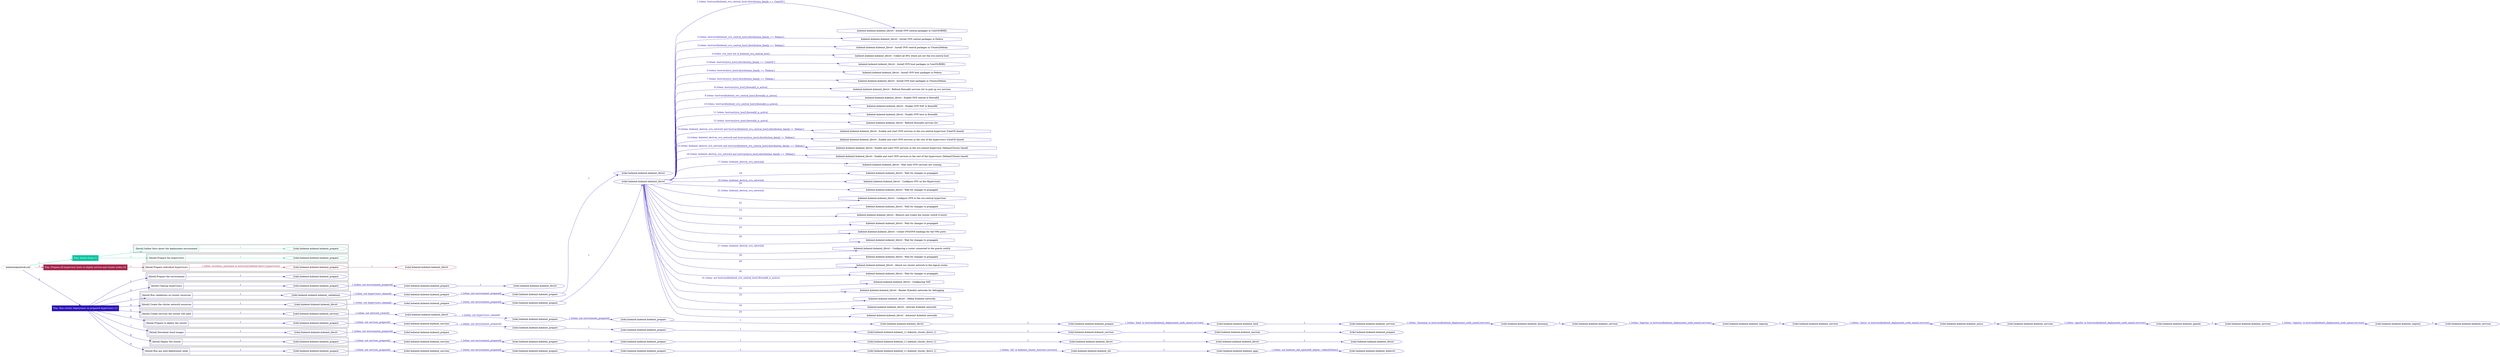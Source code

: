 digraph {
	graph [concentrate=true ordering=in rankdir=LR ratio=fill]
	edge [esep=5 sep=10]
	"kubeinit/playbook.yml" [id=root_node style=dotted]
	play_cf764a3a [label="Play: Initial setup (1)" color="#07c5a1" fontcolor="#ffffff" id=play_cf764a3a shape=box style=filled tooltip=localhost]
	"kubeinit/playbook.yml" -> play_cf764a3a [label="1 " color="#07c5a1" fontcolor="#07c5a1" id=edge_32b4a301 labeltooltip="1 " tooltip="1 "]
	subgraph "kubeinit.kubeinit.kubeinit_prepare" {
		role_39698c43 [label="[role] kubeinit.kubeinit.kubeinit_prepare" color="#07c5a1" id=role_39698c43 tooltip="kubeinit.kubeinit.kubeinit_prepare"]
	}
	subgraph "kubeinit.kubeinit.kubeinit_prepare" {
		role_c18be1f5 [label="[role] kubeinit.kubeinit.kubeinit_prepare" color="#07c5a1" id=role_c18be1f5 tooltip="kubeinit.kubeinit.kubeinit_prepare"]
	}
	subgraph "Play: Initial setup (1)" {
		play_cf764a3a -> block_76eb9406 [label=1 color="#07c5a1" fontcolor="#07c5a1" id=edge_3c016e93 labeltooltip=1 tooltip=1]
		subgraph cluster_block_76eb9406 {
			block_76eb9406 [label="[block] Gather facts about the deployment environment" color="#07c5a1" id=block_76eb9406 labeltooltip="Gather facts about the deployment environment" shape=box tooltip="Gather facts about the deployment environment"]
			block_76eb9406 -> role_39698c43 [label="1 " color="#07c5a1" fontcolor="#07c5a1" id=edge_4bbfa613 labeltooltip="1 " tooltip="1 "]
		}
		play_cf764a3a -> block_c5458b0a [label=2 color="#07c5a1" fontcolor="#07c5a1" id=edge_e8290a01 labeltooltip=2 tooltip=2]
		subgraph cluster_block_c5458b0a {
			block_c5458b0a [label="[block] Prepare the hypervisors" color="#07c5a1" id=block_c5458b0a labeltooltip="Prepare the hypervisors" shape=box tooltip="Prepare the hypervisors"]
			block_c5458b0a -> role_c18be1f5 [label="1 " color="#07c5a1" fontcolor="#07c5a1" id=edge_894982d4 labeltooltip="1 " tooltip="1 "]
		}
	}
	play_743d0881 [label="Play: Prepare all hypervisor hosts to deploy service and cluster nodes (0)" color="#a5274b" fontcolor="#ffffff" id=play_743d0881 shape=box style=filled tooltip="Play: Prepare all hypervisor hosts to deploy service and cluster nodes (0)"]
	"kubeinit/playbook.yml" -> play_743d0881 [label="2 " color="#a5274b" fontcolor="#a5274b" id=edge_ac75fa4d labeltooltip="2 " tooltip="2 "]
	subgraph "kubeinit.kubeinit.kubeinit_libvirt" {
		role_fc481f4c [label="[role] kubeinit.kubeinit.kubeinit_libvirt" color="#a5274b" id=role_fc481f4c tooltip="kubeinit.kubeinit.kubeinit_libvirt"]
	}
	subgraph "kubeinit.kubeinit.kubeinit_prepare" {
		role_13c1e236 [label="[role] kubeinit.kubeinit.kubeinit_prepare" color="#a5274b" id=role_13c1e236 tooltip="kubeinit.kubeinit.kubeinit_prepare"]
		role_13c1e236 -> role_fc481f4c [label="1 " color="#a5274b" fontcolor="#a5274b" id=edge_b7ae346c labeltooltip="1 " tooltip="1 "]
	}
	subgraph "Play: Prepare all hypervisor hosts to deploy service and cluster nodes (0)" {
		play_743d0881 -> block_def6708d [label=1 color="#a5274b" fontcolor="#a5274b" id=edge_3615f89e labeltooltip=1 tooltip=1]
		subgraph cluster_block_def6708d {
			block_def6708d [label="[block] Prepare individual hypervisors" color="#a5274b" id=block_def6708d labeltooltip="Prepare individual hypervisors" shape=box tooltip="Prepare individual hypervisors"]
			block_def6708d -> role_13c1e236 [label="1 [when: inventory_hostname in hostvars['kubeinit-facts'].hypervisors]" color="#a5274b" fontcolor="#a5274b" id=edge_7705cec2 labeltooltip="1 [when: inventory_hostname in hostvars['kubeinit-facts'].hypervisors]" tooltip="1 [when: inventory_hostname in hostvars['kubeinit-facts'].hypervisors]"]
		}
	}
	play_0559a808 [label="Play: Run cluster deployment on prepared hypervisors (1)" color="#2a14b8" fontcolor="#ffffff" id=play_0559a808 shape=box style=filled tooltip=localhost]
	"kubeinit/playbook.yml" -> play_0559a808 [label="3 " color="#2a14b8" fontcolor="#2a14b8" id=edge_855a750e labeltooltip="3 " tooltip="3 "]
	subgraph "kubeinit.kubeinit.kubeinit_prepare" {
		role_ab89aff6 [label="[role] kubeinit.kubeinit.kubeinit_prepare" color="#2a14b8" id=role_ab89aff6 tooltip="kubeinit.kubeinit.kubeinit_prepare"]
	}
	subgraph "kubeinit.kubeinit.kubeinit_libvirt" {
		role_5a0a31ed [label="[role] kubeinit.kubeinit.kubeinit_libvirt" color="#2a14b8" id=role_5a0a31ed tooltip="kubeinit.kubeinit.kubeinit_libvirt"]
	}
	subgraph "kubeinit.kubeinit.kubeinit_prepare" {
		role_f9a3f028 [label="[role] kubeinit.kubeinit.kubeinit_prepare" color="#2a14b8" id=role_f9a3f028 tooltip="kubeinit.kubeinit.kubeinit_prepare"]
		role_f9a3f028 -> role_5a0a31ed [label="1 " color="#2a14b8" fontcolor="#2a14b8" id=edge_098268a0 labeltooltip="1 " tooltip="1 "]
	}
	subgraph "kubeinit.kubeinit.kubeinit_prepare" {
		role_19474233 [label="[role] kubeinit.kubeinit.kubeinit_prepare" color="#2a14b8" id=role_19474233 tooltip="kubeinit.kubeinit.kubeinit_prepare"]
		role_19474233 -> role_f9a3f028 [label="1 [when: not environment_prepared]" color="#2a14b8" fontcolor="#2a14b8" id=edge_a7ecbb84 labeltooltip="1 [when: not environment_prepared]" tooltip="1 [when: not environment_prepared]"]
	}
	subgraph "kubeinit.kubeinit.kubeinit_libvirt" {
		role_58ae1e0f [label="[role] kubeinit.kubeinit.kubeinit_libvirt" color="#2a14b8" id=role_58ae1e0f tooltip="kubeinit.kubeinit.kubeinit_libvirt"]
	}
	subgraph "kubeinit.kubeinit.kubeinit_prepare" {
		role_4632ef52 [label="[role] kubeinit.kubeinit.kubeinit_prepare" color="#2a14b8" id=role_4632ef52 tooltip="kubeinit.kubeinit.kubeinit_prepare"]
		role_4632ef52 -> role_58ae1e0f [label="1 " color="#2a14b8" fontcolor="#2a14b8" id=edge_ba7d98bc labeltooltip="1 " tooltip="1 "]
	}
	subgraph "kubeinit.kubeinit.kubeinit_prepare" {
		role_57889553 [label="[role] kubeinit.kubeinit.kubeinit_prepare" color="#2a14b8" id=role_57889553 tooltip="kubeinit.kubeinit.kubeinit_prepare"]
		role_57889553 -> role_4632ef52 [label="1 [when: not environment_prepared]" color="#2a14b8" fontcolor="#2a14b8" id=edge_c9d9dd19 labeltooltip="1 [when: not environment_prepared]" tooltip="1 [when: not environment_prepared]"]
	}
	subgraph "kubeinit.kubeinit.kubeinit_validations" {
		role_a3d84c66 [label="[role] kubeinit.kubeinit.kubeinit_validations" color="#2a14b8" id=role_a3d84c66 tooltip="kubeinit.kubeinit.kubeinit_validations"]
		role_a3d84c66 -> role_57889553 [label="1 [when: not hypervisors_cleaned]" color="#2a14b8" fontcolor="#2a14b8" id=edge_ad26c1f4 labeltooltip="1 [when: not hypervisors_cleaned]" tooltip="1 [when: not hypervisors_cleaned]"]
	}
	subgraph "kubeinit.kubeinit.kubeinit_libvirt" {
		role_9f7a9eb8 [label="[role] kubeinit.kubeinit.kubeinit_libvirt" color="#2a14b8" id=role_9f7a9eb8 tooltip="kubeinit.kubeinit.kubeinit_libvirt"]
		task_639cc13d [label="kubeinit.kubeinit.kubeinit_libvirt : Install OVN central packages in CentOS/RHEL" color="#2a14b8" id=task_639cc13d shape=octagon tooltip="kubeinit.kubeinit.kubeinit_libvirt : Install OVN central packages in CentOS/RHEL"]
		role_9f7a9eb8 -> task_639cc13d [label="1 [when: hostvars[kubeinit_ovn_central_host].distribution_family == 'CentOS']" color="#2a14b8" fontcolor="#2a14b8" id=edge_efdea5ef labeltooltip="1 [when: hostvars[kubeinit_ovn_central_host].distribution_family == 'CentOS']" tooltip="1 [when: hostvars[kubeinit_ovn_central_host].distribution_family == 'CentOS']"]
		task_bb14781a [label="kubeinit.kubeinit.kubeinit_libvirt : Install OVN central packages in Fedora" color="#2a14b8" id=task_bb14781a shape=octagon tooltip="kubeinit.kubeinit.kubeinit_libvirt : Install OVN central packages in Fedora"]
		role_9f7a9eb8 -> task_bb14781a [label="2 [when: hostvars[kubeinit_ovn_central_host].distribution_family == 'Fedora']" color="#2a14b8" fontcolor="#2a14b8" id=edge_5b9914e6 labeltooltip="2 [when: hostvars[kubeinit_ovn_central_host].distribution_family == 'Fedora']" tooltip="2 [when: hostvars[kubeinit_ovn_central_host].distribution_family == 'Fedora']"]
		task_402eedd7 [label="kubeinit.kubeinit.kubeinit_libvirt : Install OVN central packages in Ubuntu/Debian" color="#2a14b8" id=task_402eedd7 shape=octagon tooltip="kubeinit.kubeinit.kubeinit_libvirt : Install OVN central packages in Ubuntu/Debian"]
		role_9f7a9eb8 -> task_402eedd7 [label="3 [when: hostvars[kubeinit_ovn_central_host].distribution_family == 'Debian']" color="#2a14b8" fontcolor="#2a14b8" id=edge_775640a9 labeltooltip="3 [when: hostvars[kubeinit_ovn_central_host].distribution_family == 'Debian']" tooltip="3 [when: hostvars[kubeinit_ovn_central_host].distribution_family == 'Debian']"]
		task_3cf711c3 [label="kubeinit.kubeinit.kubeinit_libvirt : Collect all HVs which are not the ovn-central host" color="#2a14b8" id=task_3cf711c3 shape=octagon tooltip="kubeinit.kubeinit.kubeinit_libvirt : Collect all HVs which are not the ovn-central host"]
		role_9f7a9eb8 -> task_3cf711c3 [label="4 [when: ovn_host not in kubeinit_ovn_central_host]" color="#2a14b8" fontcolor="#2a14b8" id=edge_cc8d63d8 labeltooltip="4 [when: ovn_host not in kubeinit_ovn_central_host]" tooltip="4 [when: ovn_host not in kubeinit_ovn_central_host]"]
		task_9372c6ff [label="kubeinit.kubeinit.kubeinit_libvirt : Install OVN host packages in CentOS/RHEL" color="#2a14b8" id=task_9372c6ff shape=octagon tooltip="kubeinit.kubeinit.kubeinit_libvirt : Install OVN host packages in CentOS/RHEL"]
		role_9f7a9eb8 -> task_9372c6ff [label="5 [when: hostvars[ovn_host].distribution_family == 'CentOS']" color="#2a14b8" fontcolor="#2a14b8" id=edge_f858ba06 labeltooltip="5 [when: hostvars[ovn_host].distribution_family == 'CentOS']" tooltip="5 [when: hostvars[ovn_host].distribution_family == 'CentOS']"]
		task_2eadd8c7 [label="kubeinit.kubeinit.kubeinit_libvirt : Install OVN host packages in Fedora" color="#2a14b8" id=task_2eadd8c7 shape=octagon tooltip="kubeinit.kubeinit.kubeinit_libvirt : Install OVN host packages in Fedora"]
		role_9f7a9eb8 -> task_2eadd8c7 [label="6 [when: hostvars[ovn_host].distribution_family == 'Fedora']" color="#2a14b8" fontcolor="#2a14b8" id=edge_1c17fe47 labeltooltip="6 [when: hostvars[ovn_host].distribution_family == 'Fedora']" tooltip="6 [when: hostvars[ovn_host].distribution_family == 'Fedora']"]
		task_9981571a [label="kubeinit.kubeinit.kubeinit_libvirt : Install OVN host packages in Ubuntu/Debian" color="#2a14b8" id=task_9981571a shape=octagon tooltip="kubeinit.kubeinit.kubeinit_libvirt : Install OVN host packages in Ubuntu/Debian"]
		role_9f7a9eb8 -> task_9981571a [label="7 [when: hostvars[ovn_host].distribution_family == 'Debian']" color="#2a14b8" fontcolor="#2a14b8" id=edge_6fafbb40 labeltooltip="7 [when: hostvars[ovn_host].distribution_family == 'Debian']" tooltip="7 [when: hostvars[ovn_host].distribution_family == 'Debian']"]
		task_058fa854 [label="kubeinit.kubeinit.kubeinit_libvirt : Refresh firewalld services list to pick up ovn services" color="#2a14b8" id=task_058fa854 shape=octagon tooltip="kubeinit.kubeinit.kubeinit_libvirt : Refresh firewalld services list to pick up ovn services"]
		role_9f7a9eb8 -> task_058fa854 [label="8 [when: hostvars[ovn_host].firewalld_is_active]" color="#2a14b8" fontcolor="#2a14b8" id=edge_8b827bc2 labeltooltip="8 [when: hostvars[ovn_host].firewalld_is_active]" tooltip="8 [when: hostvars[ovn_host].firewalld_is_active]"]
		task_3ede88e0 [label="kubeinit.kubeinit.kubeinit_libvirt : Enable OVN central in firewalld" color="#2a14b8" id=task_3ede88e0 shape=octagon tooltip="kubeinit.kubeinit.kubeinit_libvirt : Enable OVN central in firewalld"]
		role_9f7a9eb8 -> task_3ede88e0 [label="9 [when: hostvars[kubeinit_ovn_central_host].firewalld_is_active]" color="#2a14b8" fontcolor="#2a14b8" id=edge_4c911cdd labeltooltip="9 [when: hostvars[kubeinit_ovn_central_host].firewalld_is_active]" tooltip="9 [when: hostvars[kubeinit_ovn_central_host].firewalld_is_active]"]
		task_6900ef81 [label="kubeinit.kubeinit.kubeinit_libvirt : Enable OVN NAT in firewalld" color="#2a14b8" id=task_6900ef81 shape=octagon tooltip="kubeinit.kubeinit.kubeinit_libvirt : Enable OVN NAT in firewalld"]
		role_9f7a9eb8 -> task_6900ef81 [label="10 [when: hostvars[kubeinit_ovn_central_host].firewalld_is_active]" color="#2a14b8" fontcolor="#2a14b8" id=edge_86af3a51 labeltooltip="10 [when: hostvars[kubeinit_ovn_central_host].firewalld_is_active]" tooltip="10 [when: hostvars[kubeinit_ovn_central_host].firewalld_is_active]"]
		task_6c1b6e2a [label="kubeinit.kubeinit.kubeinit_libvirt : Enable OVN host in firewalld" color="#2a14b8" id=task_6c1b6e2a shape=octagon tooltip="kubeinit.kubeinit.kubeinit_libvirt : Enable OVN host in firewalld"]
		role_9f7a9eb8 -> task_6c1b6e2a [label="11 [when: hostvars[ovn_host].firewalld_is_active]" color="#2a14b8" fontcolor="#2a14b8" id=edge_d580870c labeltooltip="11 [when: hostvars[ovn_host].firewalld_is_active]" tooltip="11 [when: hostvars[ovn_host].firewalld_is_active]"]
		task_3508a066 [label="kubeinit.kubeinit.kubeinit_libvirt : Refresh firewalld services list" color="#2a14b8" id=task_3508a066 shape=octagon tooltip="kubeinit.kubeinit.kubeinit_libvirt : Refresh firewalld services list"]
		role_9f7a9eb8 -> task_3508a066 [label="12 [when: hostvars[ovn_host].firewalld_is_active]" color="#2a14b8" fontcolor="#2a14b8" id=edge_19ca84aa labeltooltip="12 [when: hostvars[ovn_host].firewalld_is_active]" tooltip="12 [when: hostvars[ovn_host].firewalld_is_active]"]
		task_bc976ec9 [label="kubeinit.kubeinit.kubeinit_libvirt : Enable and start OVN services in the ovn-central hypervisor (CentOS based)" color="#2a14b8" id=task_bc976ec9 shape=octagon tooltip="kubeinit.kubeinit.kubeinit_libvirt : Enable and start OVN services in the ovn-central hypervisor (CentOS based)"]
		role_9f7a9eb8 -> task_bc976ec9 [label="13 [when: kubeinit_destroy_ovn_network and hostvars[kubeinit_ovn_central_host].distribution_family != 'Debian']" color="#2a14b8" fontcolor="#2a14b8" id=edge_58029952 labeltooltip="13 [when: kubeinit_destroy_ovn_network and hostvars[kubeinit_ovn_central_host].distribution_family != 'Debian']" tooltip="13 [when: kubeinit_destroy_ovn_network and hostvars[kubeinit_ovn_central_host].distribution_family != 'Debian']"]
		task_a6aa51bb [label="kubeinit.kubeinit.kubeinit_libvirt : Enable and start OVN services in the rest of the hypervisors (CentOS based)" color="#2a14b8" id=task_a6aa51bb shape=octagon tooltip="kubeinit.kubeinit.kubeinit_libvirt : Enable and start OVN services in the rest of the hypervisors (CentOS based)"]
		role_9f7a9eb8 -> task_a6aa51bb [label="14 [when: kubeinit_destroy_ovn_network and hostvars[ovn_host].distribution_family != 'Debian']" color="#2a14b8" fontcolor="#2a14b8" id=edge_1b58595a labeltooltip="14 [when: kubeinit_destroy_ovn_network and hostvars[ovn_host].distribution_family != 'Debian']" tooltip="14 [when: kubeinit_destroy_ovn_network and hostvars[ovn_host].distribution_family != 'Debian']"]
		task_2ede6ff5 [label="kubeinit.kubeinit.kubeinit_libvirt : Enable and start OVN services in the ovn-central hypervisor (Debian/Ubuntu based)" color="#2a14b8" id=task_2ede6ff5 shape=octagon tooltip="kubeinit.kubeinit.kubeinit_libvirt : Enable and start OVN services in the ovn-central hypervisor (Debian/Ubuntu based)"]
		role_9f7a9eb8 -> task_2ede6ff5 [label="15 [when: kubeinit_destroy_ovn_network and hostvars[kubeinit_ovn_central_host].distribution_family == 'Debian']" color="#2a14b8" fontcolor="#2a14b8" id=edge_fea60571 labeltooltip="15 [when: kubeinit_destroy_ovn_network and hostvars[kubeinit_ovn_central_host].distribution_family == 'Debian']" tooltip="15 [when: kubeinit_destroy_ovn_network and hostvars[kubeinit_ovn_central_host].distribution_family == 'Debian']"]
		task_6ddb55ed [label="kubeinit.kubeinit.kubeinit_libvirt : Enable and start OVN services in the rest of the hypervisors (Debian/Ubuntu based)" color="#2a14b8" id=task_6ddb55ed shape=octagon tooltip="kubeinit.kubeinit.kubeinit_libvirt : Enable and start OVN services in the rest of the hypervisors (Debian/Ubuntu based)"]
		role_9f7a9eb8 -> task_6ddb55ed [label="16 [when: kubeinit_destroy_ovn_network and hostvars[ovn_host].distribution_family == 'Debian']" color="#2a14b8" fontcolor="#2a14b8" id=edge_e9a84fa3 labeltooltip="16 [when: kubeinit_destroy_ovn_network and hostvars[ovn_host].distribution_family == 'Debian']" tooltip="16 [when: kubeinit_destroy_ovn_network and hostvars[ovn_host].distribution_family == 'Debian']"]
		task_ed70351c [label="kubeinit.kubeinit.kubeinit_libvirt : Wait until OVN services are running" color="#2a14b8" id=task_ed70351c shape=octagon tooltip="kubeinit.kubeinit.kubeinit_libvirt : Wait until OVN services are running"]
		role_9f7a9eb8 -> task_ed70351c [label="17 [when: kubeinit_destroy_ovn_network]" color="#2a14b8" fontcolor="#2a14b8" id=edge_56840330 labeltooltip="17 [when: kubeinit_destroy_ovn_network]" tooltip="17 [when: kubeinit_destroy_ovn_network]"]
		task_775b1443 [label="kubeinit.kubeinit.kubeinit_libvirt : Wait for changes to propagate" color="#2a14b8" id=task_775b1443 shape=octagon tooltip="kubeinit.kubeinit.kubeinit_libvirt : Wait for changes to propagate"]
		role_9f7a9eb8 -> task_775b1443 [label="18 " color="#2a14b8" fontcolor="#2a14b8" id=edge_69b87a3a labeltooltip="18 " tooltip="18 "]
		task_942151e7 [label="kubeinit.kubeinit.kubeinit_libvirt : Configure OVS on the Hypervisors" color="#2a14b8" id=task_942151e7 shape=octagon tooltip="kubeinit.kubeinit.kubeinit_libvirt : Configure OVS on the Hypervisors"]
		role_9f7a9eb8 -> task_942151e7 [label="19 [when: kubeinit_destroy_ovn_network]" color="#2a14b8" fontcolor="#2a14b8" id=edge_58d47d07 labeltooltip="19 [when: kubeinit_destroy_ovn_network]" tooltip="19 [when: kubeinit_destroy_ovn_network]"]
		task_8dafc99c [label="kubeinit.kubeinit.kubeinit_libvirt : Wait for changes to propagate" color="#2a14b8" id=task_8dafc99c shape=octagon tooltip="kubeinit.kubeinit.kubeinit_libvirt : Wait for changes to propagate"]
		role_9f7a9eb8 -> task_8dafc99c [label="20 " color="#2a14b8" fontcolor="#2a14b8" id=edge_675a5e88 labeltooltip="20 " tooltip="20 "]
		task_be5d6ff6 [label="kubeinit.kubeinit.kubeinit_libvirt : Configure OVN in the ovn-central hypervisor" color="#2a14b8" id=task_be5d6ff6 shape=octagon tooltip="kubeinit.kubeinit.kubeinit_libvirt : Configure OVN in the ovn-central hypervisor"]
		role_9f7a9eb8 -> task_be5d6ff6 [label="21 [when: kubeinit_destroy_ovn_network]" color="#2a14b8" fontcolor="#2a14b8" id=edge_5105e085 labeltooltip="21 [when: kubeinit_destroy_ovn_network]" tooltip="21 [when: kubeinit_destroy_ovn_network]"]
		task_7021612b [label="kubeinit.kubeinit.kubeinit_libvirt : Wait for changes to propagate" color="#2a14b8" id=task_7021612b shape=octagon tooltip="kubeinit.kubeinit.kubeinit_libvirt : Wait for changes to propagate"]
		role_9f7a9eb8 -> task_7021612b [label="22 " color="#2a14b8" fontcolor="#2a14b8" id=edge_47f3784b labeltooltip="22 " tooltip="22 "]
		task_dd3ad3e5 [label="kubeinit.kubeinit.kubeinit_libvirt : Remove and create the cluster switch if exists" color="#2a14b8" id=task_dd3ad3e5 shape=octagon tooltip="kubeinit.kubeinit.kubeinit_libvirt : Remove and create the cluster switch if exists"]
		role_9f7a9eb8 -> task_dd3ad3e5 [label="23 " color="#2a14b8" fontcolor="#2a14b8" id=edge_d902afb2 labeltooltip="23 " tooltip="23 "]
		task_a240236c [label="kubeinit.kubeinit.kubeinit_libvirt : Wait for changes to propagate" color="#2a14b8" id=task_a240236c shape=octagon tooltip="kubeinit.kubeinit.kubeinit_libvirt : Wait for changes to propagate"]
		role_9f7a9eb8 -> task_a240236c [label="24 " color="#2a14b8" fontcolor="#2a14b8" id=edge_a19a96f4 labeltooltip="24 " tooltip="24 "]
		task_0c5f47f9 [label="kubeinit.kubeinit.kubeinit_libvirt : Create OVS/OVN bindings for the VMs ports" color="#2a14b8" id=task_0c5f47f9 shape=octagon tooltip="kubeinit.kubeinit.kubeinit_libvirt : Create OVS/OVN bindings for the VMs ports"]
		role_9f7a9eb8 -> task_0c5f47f9 [label="25 " color="#2a14b8" fontcolor="#2a14b8" id=edge_18e88cd8 labeltooltip="25 " tooltip="25 "]
		task_5361aa12 [label="kubeinit.kubeinit.kubeinit_libvirt : Wait for changes to propagate" color="#2a14b8" id=task_5361aa12 shape=octagon tooltip="kubeinit.kubeinit.kubeinit_libvirt : Wait for changes to propagate"]
		role_9f7a9eb8 -> task_5361aa12 [label="26 " color="#2a14b8" fontcolor="#2a14b8" id=edge_09cbf6b2 labeltooltip="26 " tooltip="26 "]
		task_835e9016 [label="kubeinit.kubeinit.kubeinit_libvirt : Configuring a router connected to the guests switch" color="#2a14b8" id=task_835e9016 shape=octagon tooltip="kubeinit.kubeinit.kubeinit_libvirt : Configuring a router connected to the guests switch"]
		role_9f7a9eb8 -> task_835e9016 [label="27 [when: kubeinit_destroy_ovn_network]" color="#2a14b8" fontcolor="#2a14b8" id=edge_23d06627 labeltooltip="27 [when: kubeinit_destroy_ovn_network]" tooltip="27 [when: kubeinit_destroy_ovn_network]"]
		task_1b83a571 [label="kubeinit.kubeinit.kubeinit_libvirt : Wait for changes to propagate" color="#2a14b8" id=task_1b83a571 shape=octagon tooltip="kubeinit.kubeinit.kubeinit_libvirt : Wait for changes to propagate"]
		role_9f7a9eb8 -> task_1b83a571 [label="28 " color="#2a14b8" fontcolor="#2a14b8" id=edge_8d6cc8cb labeltooltip="28 " tooltip="28 "]
		task_05478617 [label="kubeinit.kubeinit.kubeinit_libvirt : Attach our cluster network to the logical router" color="#2a14b8" id=task_05478617 shape=octagon tooltip="kubeinit.kubeinit.kubeinit_libvirt : Attach our cluster network to the logical router"]
		role_9f7a9eb8 -> task_05478617 [label="29 " color="#2a14b8" fontcolor="#2a14b8" id=edge_1dfc404d labeltooltip="29 " tooltip="29 "]
		task_40e54ad8 [label="kubeinit.kubeinit.kubeinit_libvirt : Wait for changes to propagate" color="#2a14b8" id=task_40e54ad8 shape=octagon tooltip="kubeinit.kubeinit.kubeinit_libvirt : Wait for changes to propagate"]
		role_9f7a9eb8 -> task_40e54ad8 [label="30 " color="#2a14b8" fontcolor="#2a14b8" id=edge_7e91add9 labeltooltip="30 " tooltip="30 "]
		task_9d0d3d71 [label="kubeinit.kubeinit.kubeinit_libvirt : Configuring NAT" color="#2a14b8" id=task_9d0d3d71 shape=octagon tooltip="kubeinit.kubeinit.kubeinit_libvirt : Configuring NAT"]
		role_9f7a9eb8 -> task_9d0d3d71 [label="31 [when: not hostvars[kubeinit_ovn_central_host].firewalld_is_active]" color="#2a14b8" fontcolor="#2a14b8" id=edge_4e977893 labeltooltip="31 [when: not hostvars[kubeinit_ovn_central_host].firewalld_is_active]" tooltip="31 [when: not hostvars[kubeinit_ovn_central_host].firewalld_is_active]"]
		task_2b08b5ed [label="kubeinit.kubeinit.kubeinit_libvirt : Render KubeInit networks for debugging" color="#2a14b8" id=task_2b08b5ed shape=octagon tooltip="kubeinit.kubeinit.kubeinit_libvirt : Render KubeInit networks for debugging"]
		role_9f7a9eb8 -> task_2b08b5ed [label="32 " color="#2a14b8" fontcolor="#2a14b8" id=edge_8ea5af5f labeltooltip="32 " tooltip="32 "]
		task_24191f6d [label="kubeinit.kubeinit.kubeinit_libvirt : Define KubeInit networks" color="#2a14b8" id=task_24191f6d shape=octagon tooltip="kubeinit.kubeinit.kubeinit_libvirt : Define KubeInit networks"]
		role_9f7a9eb8 -> task_24191f6d [label="33 " color="#2a14b8" fontcolor="#2a14b8" id=edge_49ed1828 labeltooltip="33 " tooltip="33 "]
		task_73123d0b [label="kubeinit.kubeinit.kubeinit_libvirt : Activate KubeInit networks" color="#2a14b8" id=task_73123d0b shape=octagon tooltip="kubeinit.kubeinit.kubeinit_libvirt : Activate KubeInit networks"]
		role_9f7a9eb8 -> task_73123d0b [label="34 " color="#2a14b8" fontcolor="#2a14b8" id=edge_5d3cf2e6 labeltooltip="34 " tooltip="34 "]
		task_d18d20a6 [label="kubeinit.kubeinit.kubeinit_libvirt : Autostart KubeInit networks" color="#2a14b8" id=task_d18d20a6 shape=octagon tooltip="kubeinit.kubeinit.kubeinit_libvirt : Autostart KubeInit networks"]
		role_9f7a9eb8 -> task_d18d20a6 [label="35 " color="#2a14b8" fontcolor="#2a14b8" id=edge_ef7b304c labeltooltip="35 " tooltip="35 "]
	}
	subgraph "kubeinit.kubeinit.kubeinit_prepare" {
		role_d11596bd [label="[role] kubeinit.kubeinit.kubeinit_prepare" color="#2a14b8" id=role_d11596bd tooltip="kubeinit.kubeinit.kubeinit_prepare"]
		role_d11596bd -> role_9f7a9eb8 [label="1 " color="#2a14b8" fontcolor="#2a14b8" id=edge_1c49f45a labeltooltip="1 " tooltip="1 "]
	}
	subgraph "kubeinit.kubeinit.kubeinit_prepare" {
		role_3ff9b140 [label="[role] kubeinit.kubeinit.kubeinit_prepare" color="#2a14b8" id=role_3ff9b140 tooltip="kubeinit.kubeinit.kubeinit_prepare"]
		role_3ff9b140 -> role_d11596bd [label="1 [when: not environment_prepared]" color="#2a14b8" fontcolor="#2a14b8" id=edge_c89b2988 labeltooltip="1 [when: not environment_prepared]" tooltip="1 [when: not environment_prepared]"]
	}
	subgraph "kubeinit.kubeinit.kubeinit_libvirt" {
		role_28a1d131 [label="[role] kubeinit.kubeinit.kubeinit_libvirt" color="#2a14b8" id=role_28a1d131 tooltip="kubeinit.kubeinit.kubeinit_libvirt"]
		role_28a1d131 -> role_3ff9b140 [label="1 [when: not hypervisors_cleaned]" color="#2a14b8" fontcolor="#2a14b8" id=edge_ae91c1b3 labeltooltip="1 [when: not hypervisors_cleaned]" tooltip="1 [when: not hypervisors_cleaned]"]
	}
	subgraph "kubeinit.kubeinit.kubeinit_services" {
		role_cbe5e82d [label="[role] kubeinit.kubeinit.kubeinit_services" color="#2a14b8" id=role_cbe5e82d tooltip="kubeinit.kubeinit.kubeinit_services"]
	}
	subgraph "kubeinit.kubeinit.kubeinit_registry" {
		role_ace47f57 [label="[role] kubeinit.kubeinit.kubeinit_registry" color="#2a14b8" id=role_ace47f57 tooltip="kubeinit.kubeinit.kubeinit_registry"]
		role_ace47f57 -> role_cbe5e82d [label="1 " color="#2a14b8" fontcolor="#2a14b8" id=edge_1de2ffe7 labeltooltip="1 " tooltip="1 "]
	}
	subgraph "kubeinit.kubeinit.kubeinit_services" {
		role_cec911ec [label="[role] kubeinit.kubeinit.kubeinit_services" color="#2a14b8" id=role_cec911ec tooltip="kubeinit.kubeinit.kubeinit_services"]
		role_cec911ec -> role_ace47f57 [label="1 [when: 'registry' in hostvars[kubeinit_deployment_node_name].services]" color="#2a14b8" fontcolor="#2a14b8" id=edge_3ac3e681 labeltooltip="1 [when: 'registry' in hostvars[kubeinit_deployment_node_name].services]" tooltip="1 [when: 'registry' in hostvars[kubeinit_deployment_node_name].services]"]
	}
	subgraph "kubeinit.kubeinit.kubeinit_apache" {
		role_df41f8c4 [label="[role] kubeinit.kubeinit.kubeinit_apache" color="#2a14b8" id=role_df41f8c4 tooltip="kubeinit.kubeinit.kubeinit_apache"]
		role_df41f8c4 -> role_cec911ec [label="1 " color="#2a14b8" fontcolor="#2a14b8" id=edge_06e6dd44 labeltooltip="1 " tooltip="1 "]
	}
	subgraph "kubeinit.kubeinit.kubeinit_services" {
		role_4170dd04 [label="[role] kubeinit.kubeinit.kubeinit_services" color="#2a14b8" id=role_4170dd04 tooltip="kubeinit.kubeinit.kubeinit_services"]
		role_4170dd04 -> role_df41f8c4 [label="1 [when: 'apache' in hostvars[kubeinit_deployment_node_name].services]" color="#2a14b8" fontcolor="#2a14b8" id=edge_134f9e33 labeltooltip="1 [when: 'apache' in hostvars[kubeinit_deployment_node_name].services]" tooltip="1 [when: 'apache' in hostvars[kubeinit_deployment_node_name].services]"]
	}
	subgraph "kubeinit.kubeinit.kubeinit_nexus" {
		role_2e2f05eb [label="[role] kubeinit.kubeinit.kubeinit_nexus" color="#2a14b8" id=role_2e2f05eb tooltip="kubeinit.kubeinit.kubeinit_nexus"]
		role_2e2f05eb -> role_4170dd04 [label="1 " color="#2a14b8" fontcolor="#2a14b8" id=edge_074be213 labeltooltip="1 " tooltip="1 "]
	}
	subgraph "kubeinit.kubeinit.kubeinit_services" {
		role_59bba08f [label="[role] kubeinit.kubeinit.kubeinit_services" color="#2a14b8" id=role_59bba08f tooltip="kubeinit.kubeinit.kubeinit_services"]
		role_59bba08f -> role_2e2f05eb [label="1 [when: 'nexus' in hostvars[kubeinit_deployment_node_name].services]" color="#2a14b8" fontcolor="#2a14b8" id=edge_2b5c17ad labeltooltip="1 [when: 'nexus' in hostvars[kubeinit_deployment_node_name].services]" tooltip="1 [when: 'nexus' in hostvars[kubeinit_deployment_node_name].services]"]
	}
	subgraph "kubeinit.kubeinit.kubeinit_haproxy" {
		role_74739bd9 [label="[role] kubeinit.kubeinit.kubeinit_haproxy" color="#2a14b8" id=role_74739bd9 tooltip="kubeinit.kubeinit.kubeinit_haproxy"]
		role_74739bd9 -> role_59bba08f [label="1 " color="#2a14b8" fontcolor="#2a14b8" id=edge_4d759cfe labeltooltip="1 " tooltip="1 "]
	}
	subgraph "kubeinit.kubeinit.kubeinit_services" {
		role_746fb9c1 [label="[role] kubeinit.kubeinit.kubeinit_services" color="#2a14b8" id=role_746fb9c1 tooltip="kubeinit.kubeinit.kubeinit_services"]
		role_746fb9c1 -> role_74739bd9 [label="1 [when: 'haproxy' in hostvars[kubeinit_deployment_node_name].services]" color="#2a14b8" fontcolor="#2a14b8" id=edge_3282e006 labeltooltip="1 [when: 'haproxy' in hostvars[kubeinit_deployment_node_name].services]" tooltip="1 [when: 'haproxy' in hostvars[kubeinit_deployment_node_name].services]"]
	}
	subgraph "kubeinit.kubeinit.kubeinit_dnsmasq" {
		role_ef77af7a [label="[role] kubeinit.kubeinit.kubeinit_dnsmasq" color="#2a14b8" id=role_ef77af7a tooltip="kubeinit.kubeinit.kubeinit_dnsmasq"]
		role_ef77af7a -> role_746fb9c1 [label="1 " color="#2a14b8" fontcolor="#2a14b8" id=edge_e1ff983f labeltooltip="1 " tooltip="1 "]
	}
	subgraph "kubeinit.kubeinit.kubeinit_services" {
		role_040f4798 [label="[role] kubeinit.kubeinit.kubeinit_services" color="#2a14b8" id=role_040f4798 tooltip="kubeinit.kubeinit.kubeinit_services"]
		role_040f4798 -> role_ef77af7a [label="1 [when: 'dnsmasq' in hostvars[kubeinit_deployment_node_name].services]" color="#2a14b8" fontcolor="#2a14b8" id=edge_e9dd2ee5 labeltooltip="1 [when: 'dnsmasq' in hostvars[kubeinit_deployment_node_name].services]" tooltip="1 [when: 'dnsmasq' in hostvars[kubeinit_deployment_node_name].services]"]
	}
	subgraph "kubeinit.kubeinit.kubeinit_bind" {
		role_133af64e [label="[role] kubeinit.kubeinit.kubeinit_bind" color="#2a14b8" id=role_133af64e tooltip="kubeinit.kubeinit.kubeinit_bind"]
		role_133af64e -> role_040f4798 [label="1 " color="#2a14b8" fontcolor="#2a14b8" id=edge_86e1d9f8 labeltooltip="1 " tooltip="1 "]
	}
	subgraph "kubeinit.kubeinit.kubeinit_prepare" {
		role_d5e84f2b [label="[role] kubeinit.kubeinit.kubeinit_prepare" color="#2a14b8" id=role_d5e84f2b tooltip="kubeinit.kubeinit.kubeinit_prepare"]
		role_d5e84f2b -> role_133af64e [label="1 [when: 'bind' in hostvars[kubeinit_deployment_node_name].services]" color="#2a14b8" fontcolor="#2a14b8" id=edge_ecdc1552 labeltooltip="1 [when: 'bind' in hostvars[kubeinit_deployment_node_name].services]" tooltip="1 [when: 'bind' in hostvars[kubeinit_deployment_node_name].services]"]
	}
	subgraph "kubeinit.kubeinit.kubeinit_libvirt" {
		role_9f143075 [label="[role] kubeinit.kubeinit.kubeinit_libvirt" color="#2a14b8" id=role_9f143075 tooltip="kubeinit.kubeinit.kubeinit_libvirt"]
		role_9f143075 -> role_d5e84f2b [label="1 " color="#2a14b8" fontcolor="#2a14b8" id=edge_ab60db4e labeltooltip="1 " tooltip="1 "]
	}
	subgraph "kubeinit.kubeinit.kubeinit_prepare" {
		role_bb11e3e7 [label="[role] kubeinit.kubeinit.kubeinit_prepare" color="#2a14b8" id=role_bb11e3e7 tooltip="kubeinit.kubeinit.kubeinit_prepare"]
		role_bb11e3e7 -> role_9f143075 [label="1 " color="#2a14b8" fontcolor="#2a14b8" id=edge_e35377e3 labeltooltip="1 " tooltip="1 "]
	}
	subgraph "kubeinit.kubeinit.kubeinit_prepare" {
		role_570766ba [label="[role] kubeinit.kubeinit.kubeinit_prepare" color="#2a14b8" id=role_570766ba tooltip="kubeinit.kubeinit.kubeinit_prepare"]
		role_570766ba -> role_bb11e3e7 [label="1 [when: not environment_prepared]" color="#2a14b8" fontcolor="#2a14b8" id=edge_aa835f42 labeltooltip="1 [when: not environment_prepared]" tooltip="1 [when: not environment_prepared]"]
	}
	subgraph "kubeinit.kubeinit.kubeinit_libvirt" {
		role_436beb6b [label="[role] kubeinit.kubeinit.kubeinit_libvirt" color="#2a14b8" id=role_436beb6b tooltip="kubeinit.kubeinit.kubeinit_libvirt"]
		role_436beb6b -> role_570766ba [label="1 [when: not hypervisors_cleaned]" color="#2a14b8" fontcolor="#2a14b8" id=edge_d8d533f2 labeltooltip="1 [when: not hypervisors_cleaned]" tooltip="1 [when: not hypervisors_cleaned]"]
	}
	subgraph "kubeinit.kubeinit.kubeinit_services" {
		role_6ccf3cdc [label="[role] kubeinit.kubeinit.kubeinit_services" color="#2a14b8" id=role_6ccf3cdc tooltip="kubeinit.kubeinit.kubeinit_services"]
		role_6ccf3cdc -> role_436beb6b [label="1 [when: not network_created]" color="#2a14b8" fontcolor="#2a14b8" id=edge_dd2a6ece labeltooltip="1 [when: not network_created]" tooltip="1 [when: not network_created]"]
	}
	subgraph "kubeinit.kubeinit.kubeinit_prepare" {
		role_3f7ec70c [label="[role] kubeinit.kubeinit.kubeinit_prepare" color="#2a14b8" id=role_3f7ec70c tooltip="kubeinit.kubeinit.kubeinit_prepare"]
	}
	subgraph "kubeinit.kubeinit.kubeinit_services" {
		role_514179fe [label="[role] kubeinit.kubeinit.kubeinit_services" color="#2a14b8" id=role_514179fe tooltip="kubeinit.kubeinit.kubeinit_services"]
		role_514179fe -> role_3f7ec70c [label="1 " color="#2a14b8" fontcolor="#2a14b8" id=edge_536426d6 labeltooltip="1 " tooltip="1 "]
	}
	subgraph "kubeinit.kubeinit.kubeinit_services" {
		role_00348140 [label="[role] kubeinit.kubeinit.kubeinit_services" color="#2a14b8" id=role_00348140 tooltip="kubeinit.kubeinit.kubeinit_services"]
		role_00348140 -> role_514179fe [label="1 " color="#2a14b8" fontcolor="#2a14b8" id=edge_6f3e8593 labeltooltip="1 " tooltip="1 "]
	}
	subgraph "kubeinit.kubeinit.kubeinit_{{ kubeinit_cluster_distro }}" {
		role_95c0bc77 [label="[role] kubeinit.kubeinit.kubeinit_{{ kubeinit_cluster_distro }}" color="#2a14b8" id=role_95c0bc77 tooltip="kubeinit.kubeinit.kubeinit_{{ kubeinit_cluster_distro }}"]
		role_95c0bc77 -> role_00348140 [label="1 " color="#2a14b8" fontcolor="#2a14b8" id=edge_12a0c13a labeltooltip="1 " tooltip="1 "]
	}
	subgraph "kubeinit.kubeinit.kubeinit_prepare" {
		role_3792fc74 [label="[role] kubeinit.kubeinit.kubeinit_prepare" color="#2a14b8" id=role_3792fc74 tooltip="kubeinit.kubeinit.kubeinit_prepare"]
		role_3792fc74 -> role_95c0bc77 [label="1 " color="#2a14b8" fontcolor="#2a14b8" id=edge_c7d09655 labeltooltip="1 " tooltip="1 "]
	}
	subgraph "kubeinit.kubeinit.kubeinit_prepare" {
		role_4871904b [label="[role] kubeinit.kubeinit.kubeinit_prepare" color="#2a14b8" id=role_4871904b tooltip="kubeinit.kubeinit.kubeinit_prepare"]
		role_4871904b -> role_3792fc74 [label="1 " color="#2a14b8" fontcolor="#2a14b8" id=edge_736f8491 labeltooltip="1 " tooltip="1 "]
	}
	subgraph "kubeinit.kubeinit.kubeinit_services" {
		role_4a8fb9bb [label="[role] kubeinit.kubeinit.kubeinit_services" color="#2a14b8" id=role_4a8fb9bb tooltip="kubeinit.kubeinit.kubeinit_services"]
		role_4a8fb9bb -> role_4871904b [label="1 [when: not environment_prepared]" color="#2a14b8" fontcolor="#2a14b8" id=edge_e37bb812 labeltooltip="1 [when: not environment_prepared]" tooltip="1 [when: not environment_prepared]"]
	}
	subgraph "kubeinit.kubeinit.kubeinit_prepare" {
		role_21d709da [label="[role] kubeinit.kubeinit.kubeinit_prepare" color="#2a14b8" id=role_21d709da tooltip="kubeinit.kubeinit.kubeinit_prepare"]
		role_21d709da -> role_4a8fb9bb [label="1 [when: not services_prepared]" color="#2a14b8" fontcolor="#2a14b8" id=edge_c7713069 labeltooltip="1 [when: not services_prepared]" tooltip="1 [when: not services_prepared]"]
	}
	subgraph "kubeinit.kubeinit.kubeinit_prepare" {
		role_ffc4b79a [label="[role] kubeinit.kubeinit.kubeinit_prepare" color="#2a14b8" id=role_ffc4b79a tooltip="kubeinit.kubeinit.kubeinit_prepare"]
	}
	subgraph "kubeinit.kubeinit.kubeinit_libvirt" {
		role_02e30804 [label="[role] kubeinit.kubeinit.kubeinit_libvirt" color="#2a14b8" id=role_02e30804 tooltip="kubeinit.kubeinit.kubeinit_libvirt"]
		role_02e30804 -> role_ffc4b79a [label="1 [when: not environment_prepared]" color="#2a14b8" fontcolor="#2a14b8" id=edge_f6337355 labeltooltip="1 [when: not environment_prepared]" tooltip="1 [when: not environment_prepared]"]
	}
	subgraph "kubeinit.kubeinit.kubeinit_libvirt" {
		role_739ad581 [label="[role] kubeinit.kubeinit.kubeinit_libvirt" color="#2a14b8" id=role_739ad581 tooltip="kubeinit.kubeinit.kubeinit_libvirt"]
	}
	subgraph "kubeinit.kubeinit.kubeinit_libvirt" {
		role_ac91f2a1 [label="[role] kubeinit.kubeinit.kubeinit_libvirt" color="#2a14b8" id=role_ac91f2a1 tooltip="kubeinit.kubeinit.kubeinit_libvirt"]
		role_ac91f2a1 -> role_739ad581 [label="1 " color="#2a14b8" fontcolor="#2a14b8" id=edge_aec9eae7 labeltooltip="1 " tooltip="1 "]
	}
	subgraph "kubeinit.kubeinit.kubeinit_libvirt" {
		role_5f73ab97 [label="[role] kubeinit.kubeinit.kubeinit_libvirt" color="#2a14b8" id=role_5f73ab97 tooltip="kubeinit.kubeinit.kubeinit_libvirt"]
		role_5f73ab97 -> role_ac91f2a1 [label="1 " color="#2a14b8" fontcolor="#2a14b8" id=edge_64672d2b labeltooltip="1 " tooltip="1 "]
	}
	subgraph "kubeinit.kubeinit.kubeinit_{{ kubeinit_cluster_distro }}" {
		role_b650ccb3 [label="[role] kubeinit.kubeinit.kubeinit_{{ kubeinit_cluster_distro }}" color="#2a14b8" id=role_b650ccb3 tooltip="kubeinit.kubeinit.kubeinit_{{ kubeinit_cluster_distro }}"]
		role_b650ccb3 -> role_5f73ab97 [label="1 " color="#2a14b8" fontcolor="#2a14b8" id=edge_a2727dd7 labeltooltip="1 " tooltip="1 "]
	}
	subgraph "kubeinit.kubeinit.kubeinit_prepare" {
		role_cc878989 [label="[role] kubeinit.kubeinit.kubeinit_prepare" color="#2a14b8" id=role_cc878989 tooltip="kubeinit.kubeinit.kubeinit_prepare"]
		role_cc878989 -> role_b650ccb3 [label="1 " color="#2a14b8" fontcolor="#2a14b8" id=edge_98af3f68 labeltooltip="1 " tooltip="1 "]
	}
	subgraph "kubeinit.kubeinit.kubeinit_prepare" {
		role_94014de5 [label="[role] kubeinit.kubeinit.kubeinit_prepare" color="#2a14b8" id=role_94014de5 tooltip="kubeinit.kubeinit.kubeinit_prepare"]
		role_94014de5 -> role_cc878989 [label="1 " color="#2a14b8" fontcolor="#2a14b8" id=edge_0247635b labeltooltip="1 " tooltip="1 "]
	}
	subgraph "kubeinit.kubeinit.kubeinit_services" {
		role_6a45c19e [label="[role] kubeinit.kubeinit.kubeinit_services" color="#2a14b8" id=role_6a45c19e tooltip="kubeinit.kubeinit.kubeinit_services"]
		role_6a45c19e -> role_94014de5 [label="1 [when: not environment_prepared]" color="#2a14b8" fontcolor="#2a14b8" id=edge_3c41dfb6 labeltooltip="1 [when: not environment_prepared]" tooltip="1 [when: not environment_prepared]"]
	}
	subgraph "kubeinit.kubeinit.kubeinit_prepare" {
		role_bcdd40bc [label="[role] kubeinit.kubeinit.kubeinit_prepare" color="#2a14b8" id=role_bcdd40bc tooltip="kubeinit.kubeinit.kubeinit_prepare"]
		role_bcdd40bc -> role_6a45c19e [label="1 [when: not services_prepared]" color="#2a14b8" fontcolor="#2a14b8" id=edge_5becae91 labeltooltip="1 [when: not services_prepared]" tooltip="1 [when: not services_prepared]"]
	}
	subgraph "kubeinit.kubeinit.kubeinit_kubevirt" {
		role_08a98b5e [label="[role] kubeinit.kubeinit.kubeinit_kubevirt" color="#2a14b8" id=role_08a98b5e tooltip="kubeinit.kubeinit.kubeinit_kubevirt"]
	}
	subgraph "kubeinit.kubeinit.kubeinit_apps" {
		role_6bb27643 [label="[role] kubeinit.kubeinit.kubeinit_apps" color="#2a14b8" id=role_6bb27643 tooltip="kubeinit.kubeinit.kubeinit_apps"]
		role_6bb27643 -> role_08a98b5e [label="1 [when: not kubeinit_okd_openshift_deploy | default(False)]" color="#2a14b8" fontcolor="#2a14b8" id=edge_fca0079c labeltooltip="1 [when: not kubeinit_okd_openshift_deploy | default(False)]" tooltip="1 [when: not kubeinit_okd_openshift_deploy | default(False)]"]
	}
	subgraph "kubeinit.kubeinit.kubeinit_nfs" {
		role_47cbe9e8 [label="[role] kubeinit.kubeinit.kubeinit_nfs" color="#2a14b8" id=role_47cbe9e8 tooltip="kubeinit.kubeinit.kubeinit_nfs"]
		role_47cbe9e8 -> role_6bb27643 [label="1 " color="#2a14b8" fontcolor="#2a14b8" id=edge_7afdafbf labeltooltip="1 " tooltip="1 "]
	}
	subgraph "kubeinit.kubeinit.kubeinit_{{ kubeinit_cluster_distro }}" {
		role_bf725edd [label="[role] kubeinit.kubeinit.kubeinit_{{ kubeinit_cluster_distro }}" color="#2a14b8" id=role_bf725edd tooltip="kubeinit.kubeinit.kubeinit_{{ kubeinit_cluster_distro }}"]
		role_bf725edd -> role_47cbe9e8 [label="1 [when: 'nfs' in kubeinit_cluster_hostvars.services]" color="#2a14b8" fontcolor="#2a14b8" id=edge_7b163fa1 labeltooltip="1 [when: 'nfs' in kubeinit_cluster_hostvars.services]" tooltip="1 [when: 'nfs' in kubeinit_cluster_hostvars.services]"]
	}
	subgraph "kubeinit.kubeinit.kubeinit_prepare" {
		role_50adb648 [label="[role] kubeinit.kubeinit.kubeinit_prepare" color="#2a14b8" id=role_50adb648 tooltip="kubeinit.kubeinit.kubeinit_prepare"]
		role_50adb648 -> role_bf725edd [label="1 " color="#2a14b8" fontcolor="#2a14b8" id=edge_707c28d3 labeltooltip="1 " tooltip="1 "]
	}
	subgraph "kubeinit.kubeinit.kubeinit_prepare" {
		role_d2d0dad4 [label="[role] kubeinit.kubeinit.kubeinit_prepare" color="#2a14b8" id=role_d2d0dad4 tooltip="kubeinit.kubeinit.kubeinit_prepare"]
		role_d2d0dad4 -> role_50adb648 [label="1 " color="#2a14b8" fontcolor="#2a14b8" id=edge_4906b852 labeltooltip="1 " tooltip="1 "]
	}
	subgraph "kubeinit.kubeinit.kubeinit_services" {
		role_b5efa117 [label="[role] kubeinit.kubeinit.kubeinit_services" color="#2a14b8" id=role_b5efa117 tooltip="kubeinit.kubeinit.kubeinit_services"]
		role_b5efa117 -> role_d2d0dad4 [label="1 [when: not environment_prepared]" color="#2a14b8" fontcolor="#2a14b8" id=edge_8d8df028 labeltooltip="1 [when: not environment_prepared]" tooltip="1 [when: not environment_prepared]"]
	}
	subgraph "kubeinit.kubeinit.kubeinit_prepare" {
		role_eb67dfe2 [label="[role] kubeinit.kubeinit.kubeinit_prepare" color="#2a14b8" id=role_eb67dfe2 tooltip="kubeinit.kubeinit.kubeinit_prepare"]
		role_eb67dfe2 -> role_b5efa117 [label="1 [when: not services_prepared]" color="#2a14b8" fontcolor="#2a14b8" id=edge_03544f2f labeltooltip="1 [when: not services_prepared]" tooltip="1 [when: not services_prepared]"]
	}
	subgraph "Play: Run cluster deployment on prepared hypervisors (1)" {
		play_0559a808 -> block_d1b53697 [label=1 color="#2a14b8" fontcolor="#2a14b8" id=edge_67767b13 labeltooltip=1 tooltip=1]
		subgraph cluster_block_d1b53697 {
			block_d1b53697 [label="[block] Prepare the environment" color="#2a14b8" id=block_d1b53697 labeltooltip="Prepare the environment" shape=box tooltip="Prepare the environment"]
			block_d1b53697 -> role_ab89aff6 [label="1 " color="#2a14b8" fontcolor="#2a14b8" id=edge_e89e49ce labeltooltip="1 " tooltip="1 "]
		}
		play_0559a808 -> block_daba66f3 [label=2 color="#2a14b8" fontcolor="#2a14b8" id=edge_8e446c3d labeltooltip=2 tooltip=2]
		subgraph cluster_block_daba66f3 {
			block_daba66f3 [label="[block] Cleanup hypervisors" color="#2a14b8" id=block_daba66f3 labeltooltip="Cleanup hypervisors" shape=box tooltip="Cleanup hypervisors"]
			block_daba66f3 -> role_19474233 [label="1 " color="#2a14b8" fontcolor="#2a14b8" id=edge_7de0447b labeltooltip="1 " tooltip="1 "]
		}
		play_0559a808 -> block_b00aa9d1 [label=3 color="#2a14b8" fontcolor="#2a14b8" id=edge_8efa76c1 labeltooltip=3 tooltip=3]
		subgraph cluster_block_b00aa9d1 {
			block_b00aa9d1 [label="[block] Run validations on cluster resources" color="#2a14b8" id=block_b00aa9d1 labeltooltip="Run validations on cluster resources" shape=box tooltip="Run validations on cluster resources"]
			block_b00aa9d1 -> role_a3d84c66 [label="1 " color="#2a14b8" fontcolor="#2a14b8" id=edge_e0f3059a labeltooltip="1 " tooltip="1 "]
		}
		play_0559a808 -> block_71178b06 [label=4 color="#2a14b8" fontcolor="#2a14b8" id=edge_45d09477 labeltooltip=4 tooltip=4]
		subgraph cluster_block_71178b06 {
			block_71178b06 [label="[block] Create the cluster network resources" color="#2a14b8" id=block_71178b06 labeltooltip="Create the cluster network resources" shape=box tooltip="Create the cluster network resources"]
			block_71178b06 -> role_28a1d131 [label="1 " color="#2a14b8" fontcolor="#2a14b8" id=edge_0d8683bc labeltooltip="1 " tooltip="1 "]
		}
		play_0559a808 -> block_c618ce45 [label=5 color="#2a14b8" fontcolor="#2a14b8" id=edge_f4698fdf labeltooltip=5 tooltip=5]
		subgraph cluster_block_c618ce45 {
			block_c618ce45 [label="[block] Create services the cluster will need" color="#2a14b8" id=block_c618ce45 labeltooltip="Create services the cluster will need" shape=box tooltip="Create services the cluster will need"]
			block_c618ce45 -> role_6ccf3cdc [label="1 " color="#2a14b8" fontcolor="#2a14b8" id=edge_7ab359fb labeltooltip="1 " tooltip="1 "]
		}
		play_0559a808 -> block_69ecfe7b [label=6 color="#2a14b8" fontcolor="#2a14b8" id=edge_39696ed5 labeltooltip=6 tooltip=6]
		subgraph cluster_block_69ecfe7b {
			block_69ecfe7b [label="[block] Prepare to deploy the cluster" color="#2a14b8" id=block_69ecfe7b labeltooltip="Prepare to deploy the cluster" shape=box tooltip="Prepare to deploy the cluster"]
			block_69ecfe7b -> role_21d709da [label="1 " color="#2a14b8" fontcolor="#2a14b8" id=edge_7b7dc448 labeltooltip="1 " tooltip="1 "]
		}
		play_0559a808 -> block_decd0917 [label=7 color="#2a14b8" fontcolor="#2a14b8" id=edge_6f9ead9e labeltooltip=7 tooltip=7]
		subgraph cluster_block_decd0917 {
			block_decd0917 [label="[block] Download cloud images" color="#2a14b8" id=block_decd0917 labeltooltip="Download cloud images" shape=box tooltip="Download cloud images"]
			block_decd0917 -> role_02e30804 [label="1 " color="#2a14b8" fontcolor="#2a14b8" id=edge_76209f5c labeltooltip="1 " tooltip="1 "]
		}
		play_0559a808 -> block_6bce7557 [label=8 color="#2a14b8" fontcolor="#2a14b8" id=edge_f565170e labeltooltip=8 tooltip=8]
		subgraph cluster_block_6bce7557 {
			block_6bce7557 [label="[block] Deploy the cluster" color="#2a14b8" id=block_6bce7557 labeltooltip="Deploy the cluster" shape=box tooltip="Deploy the cluster"]
			block_6bce7557 -> role_bcdd40bc [label="1 " color="#2a14b8" fontcolor="#2a14b8" id=edge_c8351ab3 labeltooltip="1 " tooltip="1 "]
		}
		play_0559a808 -> block_8176bc2c [label=9 color="#2a14b8" fontcolor="#2a14b8" id=edge_2f41c75e labeltooltip=9 tooltip=9]
		subgraph cluster_block_8176bc2c {
			block_8176bc2c [label="[block] Run any post-deployment tasks" color="#2a14b8" id=block_8176bc2c labeltooltip="Run any post-deployment tasks" shape=box tooltip="Run any post-deployment tasks"]
			block_8176bc2c -> role_eb67dfe2 [label="1 " color="#2a14b8" fontcolor="#2a14b8" id=edge_1ae2c6fa labeltooltip="1 " tooltip="1 "]
		}
	}
}

